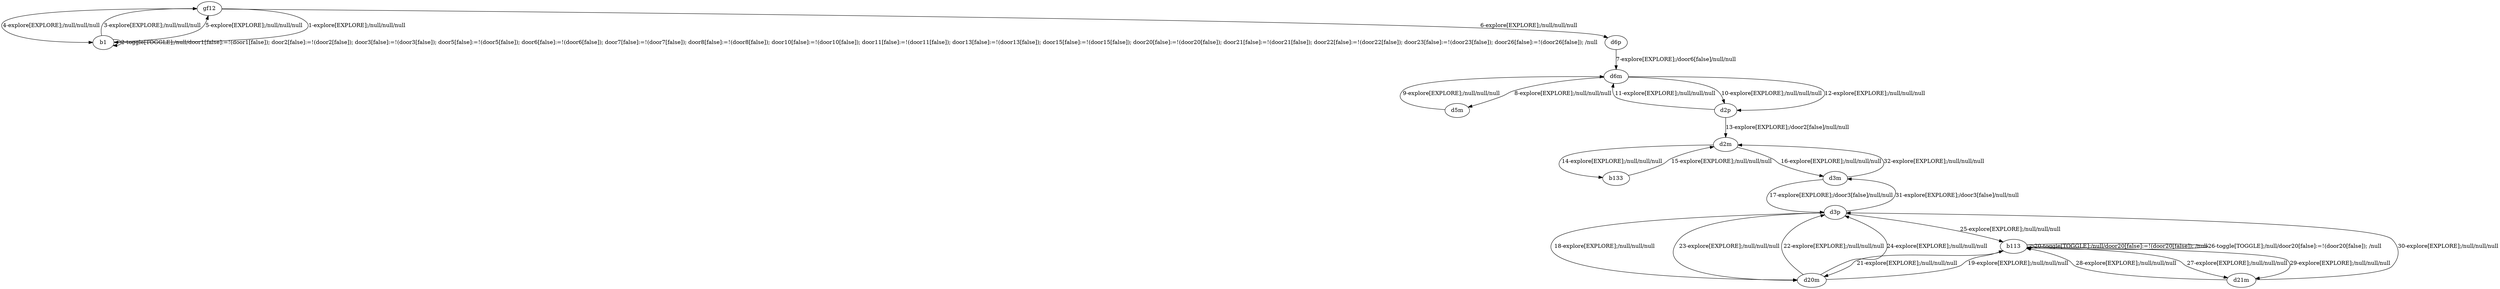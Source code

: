 # Total number of goals covered by this test: 1
# d3m --> d2m

digraph g {
"gf12" -> "b1" [label = "1-explore[EXPLORE];/null/null/null"];
"b1" -> "b1" [label = "2-toggle[TOGGLE];/null/door1[false]:=!(door1[false]); door2[false]:=!(door2[false]); door3[false]:=!(door3[false]); door5[false]:=!(door5[false]); door6[false]:=!(door6[false]); door7[false]:=!(door7[false]); door8[false]:=!(door8[false]); door10[false]:=!(door10[false]); door11[false]:=!(door11[false]); door13[false]:=!(door13[false]); door15[false]:=!(door15[false]); door20[false]:=!(door20[false]); door21[false]:=!(door21[false]); door22[false]:=!(door22[false]); door23[false]:=!(door23[false]); door26[false]:=!(door26[false]); /null"];
"b1" -> "gf12" [label = "3-explore[EXPLORE];/null/null/null"];
"gf12" -> "b1" [label = "4-explore[EXPLORE];/null/null/null"];
"b1" -> "gf12" [label = "5-explore[EXPLORE];/null/null/null"];
"gf12" -> "d6p" [label = "6-explore[EXPLORE];/null/null/null"];
"d6p" -> "d6m" [label = "7-explore[EXPLORE];/door6[false]/null/null"];
"d6m" -> "d5m" [label = "8-explore[EXPLORE];/null/null/null"];
"d5m" -> "d6m" [label = "9-explore[EXPLORE];/null/null/null"];
"d6m" -> "d2p" [label = "10-explore[EXPLORE];/null/null/null"];
"d2p" -> "d6m" [label = "11-explore[EXPLORE];/null/null/null"];
"d6m" -> "d2p" [label = "12-explore[EXPLORE];/null/null/null"];
"d2p" -> "d2m" [label = "13-explore[EXPLORE];/door2[false]/null/null"];
"d2m" -> "b133" [label = "14-explore[EXPLORE];/null/null/null"];
"b133" -> "d2m" [label = "15-explore[EXPLORE];/null/null/null"];
"d2m" -> "d3m" [label = "16-explore[EXPLORE];/null/null/null"];
"d3m" -> "d3p" [label = "17-explore[EXPLORE];/door3[false]/null/null"];
"d3p" -> "d20m" [label = "18-explore[EXPLORE];/null/null/null"];
"d20m" -> "b113" [label = "19-explore[EXPLORE];/null/null/null"];
"b113" -> "b113" [label = "20-toggle[TOGGLE];/null/door20[false]:=!(door20[false]); /null"];
"b113" -> "d20m" [label = "21-explore[EXPLORE];/null/null/null"];
"d20m" -> "d3p" [label = "22-explore[EXPLORE];/null/null/null"];
"d3p" -> "d20m" [label = "23-explore[EXPLORE];/null/null/null"];
"d20m" -> "d3p" [label = "24-explore[EXPLORE];/null/null/null"];
"d3p" -> "b113" [label = "25-explore[EXPLORE];/null/null/null"];
"b113" -> "b113" [label = "26-toggle[TOGGLE];/null/door20[false]:=!(door20[false]); /null"];
"b113" -> "d21m" [label = "27-explore[EXPLORE];/null/null/null"];
"d21m" -> "b113" [label = "28-explore[EXPLORE];/null/null/null"];
"b113" -> "d21m" [label = "29-explore[EXPLORE];/null/null/null"];
"d21m" -> "d3p" [label = "30-explore[EXPLORE];/null/null/null"];
"d3p" -> "d3m" [label = "31-explore[EXPLORE];/door3[false]/null/null"];
"d3m" -> "d2m" [label = "32-explore[EXPLORE];/null/null/null"];
}